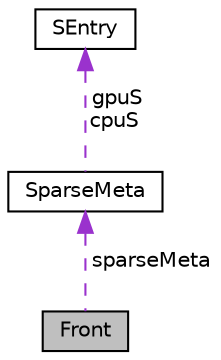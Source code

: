 digraph "Front"
{
 // INTERACTIVE_SVG=YES
  edge [fontname="Helvetica",fontsize="10",labelfontname="Helvetica",labelfontsize="10"];
  node [fontname="Helvetica",fontsize="10",shape=record];
  Node1 [label="Front",height=0.2,width=0.4,color="black", fillcolor="grey75", style="filled" fontcolor="black"];
  Node2 -> Node1 [dir="back",color="darkorchid3",fontsize="10",style="dashed",label=" sparseMeta" ,fontname="Helvetica"];
  Node2 [label="SparseMeta",height=0.2,width=0.4,color="black", fillcolor="white", style="filled",URL="$class_sparse_meta.html"];
  Node3 -> Node2 [dir="back",color="darkorchid3",fontsize="10",style="dashed",label=" gpuS\ncpuS" ,fontname="Helvetica"];
  Node3 [label="SEntry",height=0.2,width=0.4,color="black", fillcolor="white", style="filled",URL="$struct_s_entry.html"];
}
